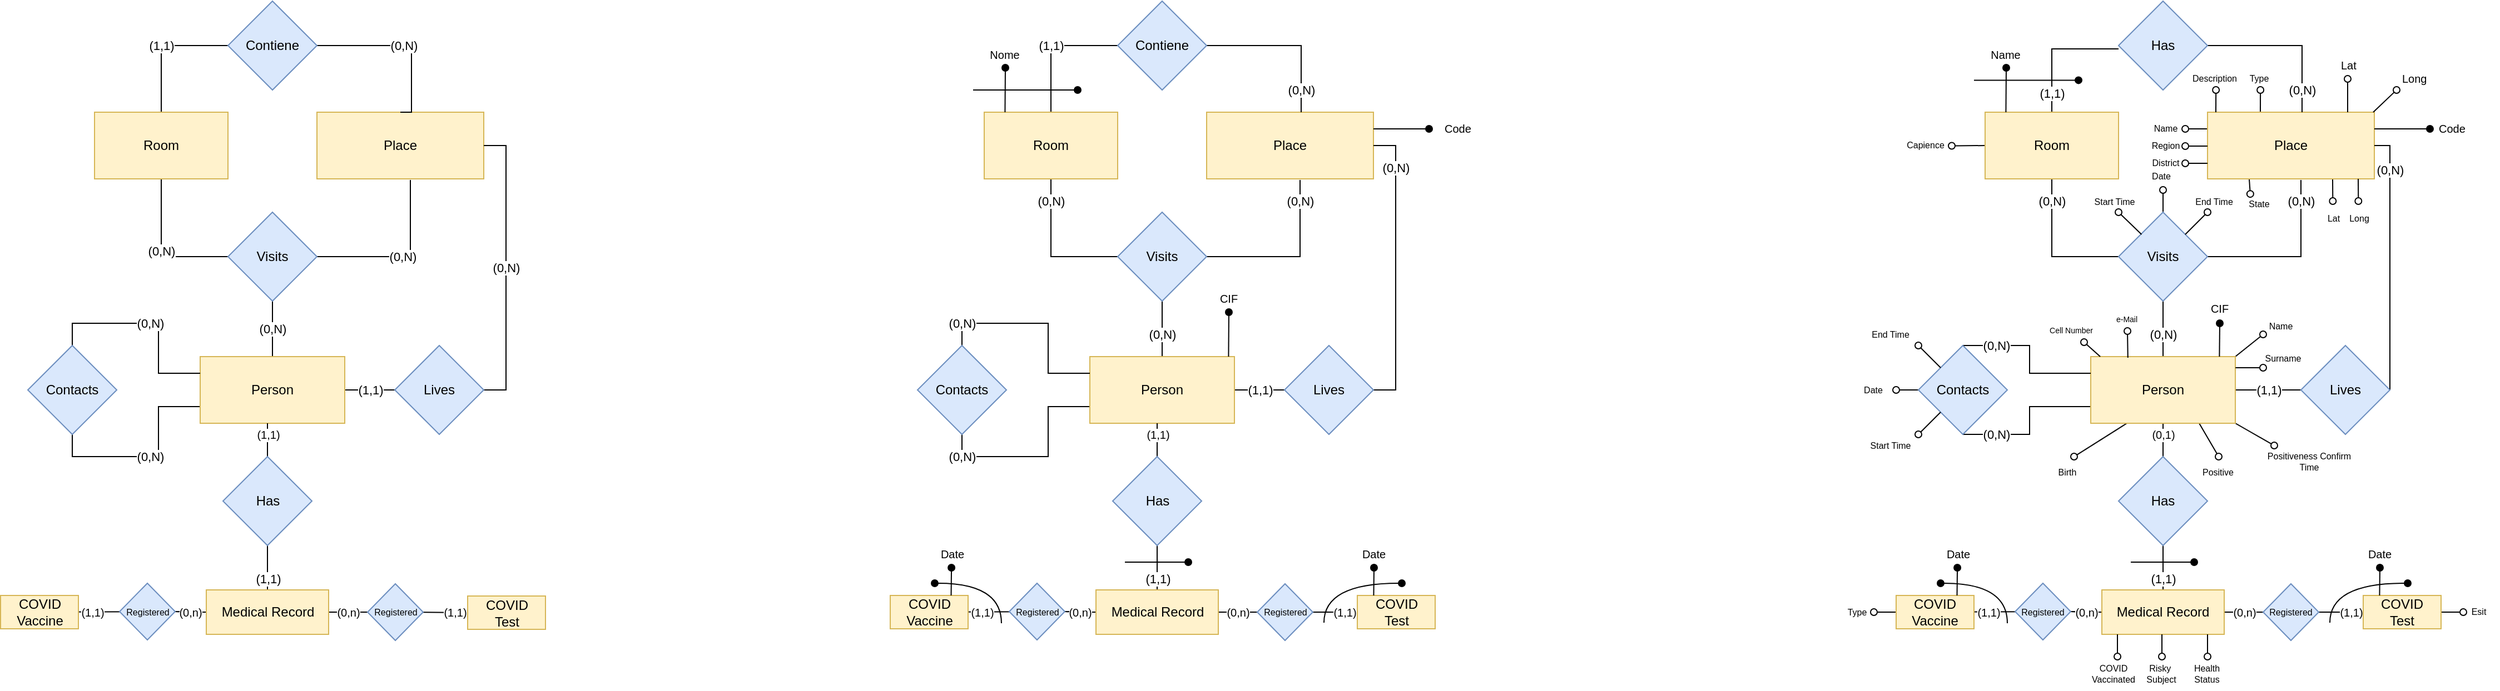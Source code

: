 <mxfile version="15.6.8" type="github">
  <diagram id="uRCAPiKoGMr6rtJBlkDr" name="Page-1">
    <mxGraphModel dx="2469" dy="525" grid="1" gridSize="10" guides="1" tooltips="1" connect="1" arrows="1" fold="1" page="1" pageScale="1" pageWidth="827" pageHeight="1169" math="0" shadow="0">
      <root>
        <mxCell id="0" />
        <mxCell id="1" parent="0" />
        <mxCell id="zwsAEC8m7Rr3Ob0FhIDg-104" value="(0,N)" style="edgeStyle=orthogonalEdgeStyle;rounded=0;orthogonalLoop=1;jettySize=auto;html=1;exitX=0.5;exitY=0;exitDx=0;exitDy=0;entryX=0.5;entryY=1;entryDx=0;entryDy=0;startArrow=none;startFill=0;endArrow=none;endFill=0;" parent="1" source="zwsAEC8m7Rr3Ob0FhIDg-108" target="zwsAEC8m7Rr3Ob0FhIDg-112" edge="1">
          <mxGeometry relative="1" as="geometry" />
        </mxCell>
        <mxCell id="zwsAEC8m7Rr3Ob0FhIDg-105" value="(1,1)" style="edgeStyle=orthogonalEdgeStyle;rounded=0;orthogonalLoop=1;jettySize=auto;html=1;entryX=0;entryY=0.5;entryDx=0;entryDy=0;startArrow=none;startFill=0;endArrow=none;endFill=0;" parent="1" source="zwsAEC8m7Rr3Ob0FhIDg-108" target="zwsAEC8m7Rr3Ob0FhIDg-114" edge="1">
          <mxGeometry relative="1" as="geometry" />
        </mxCell>
        <mxCell id="zwsAEC8m7Rr3Ob0FhIDg-107" value="(0,N)" style="edgeStyle=orthogonalEdgeStyle;rounded=0;orthogonalLoop=1;jettySize=auto;html=1;exitX=0;exitY=0.75;exitDx=0;exitDy=0;entryX=0.5;entryY=1;entryDx=0;entryDy=0;startArrow=none;startFill=0;endArrow=none;endFill=0;" parent="1" source="zwsAEC8m7Rr3Ob0FhIDg-108" target="zwsAEC8m7Rr3Ob0FhIDg-116" edge="1">
          <mxGeometry relative="1" as="geometry" />
        </mxCell>
        <mxCell id="zwsAEC8m7Rr3Ob0FhIDg-108" value="Person" style="rounded=0;whiteSpace=wrap;html=1;fillColor=#fff2cc;strokeColor=#d6b656;" parent="1" vertex="1">
          <mxGeometry x="-1305" y="590" width="130" height="60" as="geometry" />
        </mxCell>
        <mxCell id="zwsAEC8m7Rr3Ob0FhIDg-109" value="Place" style="rounded=0;whiteSpace=wrap;html=1;fillColor=#fff2cc;strokeColor=#d6b656;" parent="1" vertex="1">
          <mxGeometry x="-1200" y="370" width="150" height="60" as="geometry" />
        </mxCell>
        <mxCell id="zwsAEC8m7Rr3Ob0FhIDg-110" value="(0,N)" style="edgeStyle=orthogonalEdgeStyle;rounded=0;orthogonalLoop=1;jettySize=auto;html=1;exitX=1;exitY=0.5;exitDx=0;exitDy=0;entryX=0.56;entryY=1.017;entryDx=0;entryDy=0;entryPerimeter=0;startArrow=none;startFill=0;endArrow=none;endFill=0;" parent="1" source="zwsAEC8m7Rr3Ob0FhIDg-112" target="zwsAEC8m7Rr3Ob0FhIDg-109" edge="1">
          <mxGeometry relative="1" as="geometry" />
        </mxCell>
        <mxCell id="zwsAEC8m7Rr3Ob0FhIDg-111" value="(0,N)" style="edgeStyle=orthogonalEdgeStyle;rounded=0;orthogonalLoop=1;jettySize=auto;html=1;exitX=0;exitY=0.5;exitDx=0;exitDy=0;entryX=0.5;entryY=1;entryDx=0;entryDy=0;startArrow=none;startFill=0;endArrow=none;endFill=0;" parent="1" source="zwsAEC8m7Rr3Ob0FhIDg-112" target="zwsAEC8m7Rr3Ob0FhIDg-118" edge="1">
          <mxGeometry relative="1" as="geometry" />
        </mxCell>
        <mxCell id="zwsAEC8m7Rr3Ob0FhIDg-112" value="Visits" style="rhombus;whiteSpace=wrap;html=1;fillColor=#dae8fc;strokeColor=#6c8ebf;" parent="1" vertex="1">
          <mxGeometry x="-1280" y="460" width="80" height="80" as="geometry" />
        </mxCell>
        <mxCell id="zwsAEC8m7Rr3Ob0FhIDg-113" value="(0,N)" style="edgeStyle=orthogonalEdgeStyle;rounded=0;orthogonalLoop=1;jettySize=auto;html=1;exitX=1;exitY=0.5;exitDx=0;exitDy=0;entryX=1;entryY=0.5;entryDx=0;entryDy=0;startArrow=none;startFill=0;endArrow=none;endFill=0;" parent="1" source="zwsAEC8m7Rr3Ob0FhIDg-114" target="zwsAEC8m7Rr3Ob0FhIDg-109" edge="1">
          <mxGeometry relative="1" as="geometry" />
        </mxCell>
        <mxCell id="zwsAEC8m7Rr3Ob0FhIDg-114" value="Lives" style="rhombus;whiteSpace=wrap;html=1;fillColor=#dae8fc;strokeColor=#6c8ebf;" parent="1" vertex="1">
          <mxGeometry x="-1130" y="580" width="80" height="80" as="geometry" />
        </mxCell>
        <mxCell id="zwsAEC8m7Rr3Ob0FhIDg-115" value="(0,N)" style="edgeStyle=orthogonalEdgeStyle;rounded=0;orthogonalLoop=1;jettySize=auto;html=1;exitX=0.5;exitY=0;exitDx=0;exitDy=0;entryX=0;entryY=0.25;entryDx=0;entryDy=0;startArrow=none;startFill=0;endArrow=none;endFill=0;" parent="1" source="zwsAEC8m7Rr3Ob0FhIDg-116" target="zwsAEC8m7Rr3Ob0FhIDg-108" edge="1">
          <mxGeometry relative="1" as="geometry" />
        </mxCell>
        <mxCell id="zwsAEC8m7Rr3Ob0FhIDg-116" value="Contacts" style="rhombus;whiteSpace=wrap;html=1;align=center;fillColor=#dae8fc;strokeColor=#6c8ebf;" parent="1" vertex="1">
          <mxGeometry x="-1460" y="580" width="80" height="80" as="geometry" />
        </mxCell>
        <mxCell id="zwsAEC8m7Rr3Ob0FhIDg-117" value="(1,1)" style="edgeStyle=orthogonalEdgeStyle;rounded=0;orthogonalLoop=1;jettySize=auto;html=1;exitX=0.5;exitY=0;exitDx=0;exitDy=0;entryX=0;entryY=0.5;entryDx=0;entryDy=0;startArrow=none;startFill=0;endArrow=none;endFill=0;" parent="1" source="zwsAEC8m7Rr3Ob0FhIDg-118" target="zwsAEC8m7Rr3Ob0FhIDg-120" edge="1">
          <mxGeometry relative="1" as="geometry">
            <Array as="points">
              <mxPoint x="-1340" y="310" />
            </Array>
          </mxGeometry>
        </mxCell>
        <mxCell id="zwsAEC8m7Rr3Ob0FhIDg-118" value="Room" style="rounded=0;whiteSpace=wrap;html=1;align=center;fillColor=#fff2cc;strokeColor=#d6b656;" parent="1" vertex="1">
          <mxGeometry x="-1400" y="370" width="120" height="60" as="geometry" />
        </mxCell>
        <mxCell id="zwsAEC8m7Rr3Ob0FhIDg-119" value="(0,N)" style="edgeStyle=orthogonalEdgeStyle;rounded=0;orthogonalLoop=1;jettySize=auto;html=1;exitX=1;exitY=0.5;exitDx=0;exitDy=0;entryX=0.5;entryY=0;entryDx=0;entryDy=0;startArrow=none;startFill=0;endArrow=none;endFill=0;" parent="1" source="zwsAEC8m7Rr3Ob0FhIDg-120" target="zwsAEC8m7Rr3Ob0FhIDg-109" edge="1">
          <mxGeometry relative="1" as="geometry">
            <mxPoint x="-889" y="625" as="targetPoint" />
            <Array as="points">
              <mxPoint x="-1115" y="310" />
            </Array>
          </mxGeometry>
        </mxCell>
        <mxCell id="zwsAEC8m7Rr3Ob0FhIDg-120" value="Contiene" style="rhombus;whiteSpace=wrap;html=1;align=center;fillColor=#dae8fc;strokeColor=#6c8ebf;" parent="1" vertex="1">
          <mxGeometry x="-1280" y="270" width="80" height="80" as="geometry" />
        </mxCell>
        <mxCell id="zwsAEC8m7Rr3Ob0FhIDg-122" value="(0,N)" style="edgeStyle=orthogonalEdgeStyle;rounded=0;orthogonalLoop=1;jettySize=auto;html=1;exitX=0.5;exitY=0;exitDx=0;exitDy=0;entryX=0.5;entryY=1;entryDx=0;entryDy=0;startArrow=none;startFill=0;endArrow=none;endFill=0;" parent="1" source="zwsAEC8m7Rr3Ob0FhIDg-126" target="zwsAEC8m7Rr3Ob0FhIDg-130" edge="1">
          <mxGeometry x="-0.2" relative="1" as="geometry">
            <mxPoint as="offset" />
          </mxGeometry>
        </mxCell>
        <mxCell id="zwsAEC8m7Rr3Ob0FhIDg-123" value="(1,1)" style="edgeStyle=orthogonalEdgeStyle;rounded=0;orthogonalLoop=1;jettySize=auto;html=1;entryX=0;entryY=0.5;entryDx=0;entryDy=0;startArrow=none;startFill=0;endArrow=none;endFill=0;" parent="1" source="zwsAEC8m7Rr3Ob0FhIDg-126" target="zwsAEC8m7Rr3Ob0FhIDg-132" edge="1">
          <mxGeometry relative="1" as="geometry" />
        </mxCell>
        <mxCell id="zwsAEC8m7Rr3Ob0FhIDg-124" value="(0,N)" style="edgeStyle=orthogonalEdgeStyle;rounded=0;orthogonalLoop=1;jettySize=auto;html=1;exitX=0;exitY=0.75;exitDx=0;exitDy=0;entryX=0.5;entryY=1;entryDx=0;entryDy=0;startArrow=none;startFill=0;endArrow=none;endFill=0;" parent="1" source="zwsAEC8m7Rr3Ob0FhIDg-126" target="zwsAEC8m7Rr3Ob0FhIDg-137" edge="1">
          <mxGeometry x="0.778" relative="1" as="geometry">
            <mxPoint as="offset" />
          </mxGeometry>
        </mxCell>
        <mxCell id="zwsAEC8m7Rr3Ob0FhIDg-126" value="Person" style="rounded=0;whiteSpace=wrap;html=1;fillColor=#fff2cc;strokeColor=#d6b656;" parent="1" vertex="1">
          <mxGeometry x="-505" y="590" width="130" height="60" as="geometry" />
        </mxCell>
        <mxCell id="zwsAEC8m7Rr3Ob0FhIDg-127" value="Place" style="rounded=0;whiteSpace=wrap;html=1;fillColor=#fff2cc;strokeColor=#d6b656;" parent="1" vertex="1">
          <mxGeometry x="-400" y="370" width="150" height="60" as="geometry" />
        </mxCell>
        <mxCell id="zwsAEC8m7Rr3Ob0FhIDg-128" value="(0,N)" style="edgeStyle=orthogonalEdgeStyle;rounded=0;orthogonalLoop=1;jettySize=auto;html=1;exitX=1;exitY=0.5;exitDx=0;exitDy=0;entryX=0.56;entryY=1.017;entryDx=0;entryDy=0;entryPerimeter=0;startArrow=none;startFill=0;endArrow=none;endFill=0;" parent="1" source="zwsAEC8m7Rr3Ob0FhIDg-130" target="zwsAEC8m7Rr3Ob0FhIDg-127" edge="1">
          <mxGeometry x="0.752" relative="1" as="geometry">
            <mxPoint as="offset" />
          </mxGeometry>
        </mxCell>
        <mxCell id="zwsAEC8m7Rr3Ob0FhIDg-129" value="(0,N)" style="edgeStyle=orthogonalEdgeStyle;rounded=0;orthogonalLoop=1;jettySize=auto;html=1;exitX=0;exitY=0.5;exitDx=0;exitDy=0;entryX=0.5;entryY=1;entryDx=0;entryDy=0;startArrow=none;startFill=0;endArrow=none;endFill=0;" parent="1" source="zwsAEC8m7Rr3Ob0FhIDg-130" target="zwsAEC8m7Rr3Ob0FhIDg-139" edge="1">
          <mxGeometry x="0.692" relative="1" as="geometry">
            <mxPoint as="offset" />
          </mxGeometry>
        </mxCell>
        <mxCell id="zwsAEC8m7Rr3Ob0FhIDg-130" value="Visits" style="rhombus;whiteSpace=wrap;html=1;fillColor=#dae8fc;strokeColor=#6c8ebf;" parent="1" vertex="1">
          <mxGeometry x="-480" y="460" width="80" height="80" as="geometry" />
        </mxCell>
        <mxCell id="zwsAEC8m7Rr3Ob0FhIDg-131" value="(0,N)" style="edgeStyle=orthogonalEdgeStyle;rounded=0;orthogonalLoop=1;jettySize=auto;html=1;exitX=1;exitY=0.5;exitDx=0;exitDy=0;entryX=1;entryY=0.5;entryDx=0;entryDy=0;startArrow=none;startFill=0;endArrow=none;endFill=0;" parent="1" source="zwsAEC8m7Rr3Ob0FhIDg-132" target="zwsAEC8m7Rr3Ob0FhIDg-127" edge="1">
          <mxGeometry x="0.692" relative="1" as="geometry">
            <mxPoint as="offset" />
          </mxGeometry>
        </mxCell>
        <mxCell id="zwsAEC8m7Rr3Ob0FhIDg-132" value="Lives" style="rhombus;whiteSpace=wrap;html=1;fillColor=#dae8fc;strokeColor=#6c8ebf;" parent="1" vertex="1">
          <mxGeometry x="-330" y="580" width="80" height="80" as="geometry" />
        </mxCell>
        <mxCell id="zwsAEC8m7Rr3Ob0FhIDg-136" value="(0,N)" style="edgeStyle=orthogonalEdgeStyle;rounded=0;orthogonalLoop=1;jettySize=auto;html=1;exitX=0.5;exitY=0;exitDx=0;exitDy=0;entryX=0;entryY=0.25;entryDx=0;entryDy=0;startArrow=none;startFill=0;endArrow=none;endFill=0;" parent="1" source="zwsAEC8m7Rr3Ob0FhIDg-137" target="zwsAEC8m7Rr3Ob0FhIDg-126" edge="1">
          <mxGeometry x="-0.778" relative="1" as="geometry">
            <mxPoint as="offset" />
          </mxGeometry>
        </mxCell>
        <mxCell id="zwsAEC8m7Rr3Ob0FhIDg-137" value="Contacts" style="rhombus;whiteSpace=wrap;html=1;align=center;fillColor=#dae8fc;strokeColor=#6c8ebf;" parent="1" vertex="1">
          <mxGeometry x="-660" y="580" width="80" height="80" as="geometry" />
        </mxCell>
        <mxCell id="zwsAEC8m7Rr3Ob0FhIDg-138" value="(1,1)" style="edgeStyle=orthogonalEdgeStyle;rounded=0;orthogonalLoop=1;jettySize=auto;html=1;exitX=0.5;exitY=0;exitDx=0;exitDy=0;entryX=0;entryY=0.5;entryDx=0;entryDy=0;startArrow=none;startFill=0;endArrow=none;endFill=0;" parent="1" source="zwsAEC8m7Rr3Ob0FhIDg-139" target="zwsAEC8m7Rr3Ob0FhIDg-141" edge="1">
          <mxGeometry relative="1" as="geometry">
            <Array as="points">
              <mxPoint x="-540" y="310" />
            </Array>
          </mxGeometry>
        </mxCell>
        <mxCell id="zwsAEC8m7Rr3Ob0FhIDg-139" value="Room" style="rounded=0;whiteSpace=wrap;html=1;align=center;fillColor=#fff2cc;strokeColor=#d6b656;" parent="1" vertex="1">
          <mxGeometry x="-600" y="370" width="120" height="60" as="geometry" />
        </mxCell>
        <mxCell id="zwsAEC8m7Rr3Ob0FhIDg-140" value="(0,N)" style="edgeStyle=orthogonalEdgeStyle;rounded=0;orthogonalLoop=1;jettySize=auto;html=1;exitX=1;exitY=0.5;exitDx=0;exitDy=0;startArrow=none;startFill=0;endArrow=none;endFill=0;" parent="1" source="zwsAEC8m7Rr3Ob0FhIDg-141" edge="1">
          <mxGeometry x="0.724" relative="1" as="geometry">
            <mxPoint x="-315" y="370" as="targetPoint" />
            <Array as="points">
              <mxPoint x="-315" y="310" />
            </Array>
            <mxPoint as="offset" />
          </mxGeometry>
        </mxCell>
        <mxCell id="zwsAEC8m7Rr3Ob0FhIDg-141" value="Contiene" style="rhombus;whiteSpace=wrap;html=1;align=center;fillColor=#dae8fc;strokeColor=#6c8ebf;" parent="1" vertex="1">
          <mxGeometry x="-480" y="270" width="80" height="80" as="geometry" />
        </mxCell>
        <mxCell id="zwsAEC8m7Rr3Ob0FhIDg-142" value="" style="endArrow=oval;html=1;rounded=0;endFill=1;" parent="1" edge="1">
          <mxGeometry width="50" height="50" relative="1" as="geometry">
            <mxPoint x="-610" y="350" as="sourcePoint" />
            <mxPoint x="-516" y="350" as="targetPoint" />
            <Array as="points" />
          </mxGeometry>
        </mxCell>
        <mxCell id="zwsAEC8m7Rr3Ob0FhIDg-143" value="" style="endArrow=oval;html=1;rounded=0;endFill=1;exitX=0.156;exitY=0;exitDx=0;exitDy=0;exitPerimeter=0;" parent="1" source="zwsAEC8m7Rr3Ob0FhIDg-139" edge="1">
          <mxGeometry width="50" height="50" relative="1" as="geometry">
            <mxPoint x="-590" y="360" as="sourcePoint" />
            <mxPoint x="-581" y="330" as="targetPoint" />
            <Array as="points" />
          </mxGeometry>
        </mxCell>
        <mxCell id="zwsAEC8m7Rr3Ob0FhIDg-144" value="Nome" style="text;html=1;strokeColor=none;fillColor=none;align=center;verticalAlign=middle;whiteSpace=wrap;rounded=0;fontSize=10;" parent="1" vertex="1">
          <mxGeometry x="-599" y="310" width="35" height="15" as="geometry" />
        </mxCell>
        <mxCell id="zwsAEC8m7Rr3Ob0FhIDg-146" value="" style="endArrow=oval;html=1;rounded=0;endFill=1;exitX=1;exitY=0.25;exitDx=0;exitDy=0;" parent="1" source="zwsAEC8m7Rr3Ob0FhIDg-127" edge="1">
          <mxGeometry width="50" height="50" relative="1" as="geometry">
            <mxPoint x="-190" y="380" as="sourcePoint" />
            <mxPoint x="-200" y="385" as="targetPoint" />
            <Array as="points" />
          </mxGeometry>
        </mxCell>
        <mxCell id="zwsAEC8m7Rr3Ob0FhIDg-150" value="Code" style="text;strokeColor=none;fillColor=none;align=left;verticalAlign=middle;spacingLeft=4;spacingRight=4;overflow=hidden;points=[[0,0.5],[1,0.5]];portConstraint=eastwest;rotatable=0;fontSize=10;" parent="1" vertex="1">
          <mxGeometry x="-192" y="377" width="50" height="15" as="geometry" />
        </mxCell>
        <mxCell id="zwsAEC8m7Rr3Ob0FhIDg-152" value="" style="endArrow=oval;html=1;rounded=0;endFill=1;exitX=0.156;exitY=0;exitDx=0;exitDy=0;exitPerimeter=0;" parent="1" edge="1">
          <mxGeometry width="50" height="50" relative="1" as="geometry">
            <mxPoint x="-380.29" y="590" as="sourcePoint" />
            <mxPoint x="-380.01" y="550" as="targetPoint" />
            <Array as="points" />
          </mxGeometry>
        </mxCell>
        <mxCell id="zwsAEC8m7Rr3Ob0FhIDg-153" value="CIF" style="text;strokeColor=none;fillColor=none;align=center;verticalAlign=middle;spacingLeft=4;spacingRight=4;overflow=hidden;points=[[0,0.5],[1,0.5]];portConstraint=eastwest;rotatable=0;fontSize=10;" parent="1" vertex="1">
          <mxGeometry x="-405" y="530" width="50" height="15" as="geometry" />
        </mxCell>
        <mxCell id="zwsAEC8m7Rr3Ob0FhIDg-180" value="(0,N)" style="edgeStyle=orthogonalEdgeStyle;rounded=0;orthogonalLoop=1;jettySize=auto;html=1;exitX=0.5;exitY=0;exitDx=0;exitDy=0;entryX=0.5;entryY=1;entryDx=0;entryDy=0;startArrow=none;startFill=0;endArrow=none;endFill=0;" parent="1" source="zwsAEC8m7Rr3Ob0FhIDg-184" target="zwsAEC8m7Rr3Ob0FhIDg-188" edge="1">
          <mxGeometry x="-0.2" relative="1" as="geometry">
            <mxPoint as="offset" />
          </mxGeometry>
        </mxCell>
        <mxCell id="zwsAEC8m7Rr3Ob0FhIDg-181" value="(1,1)" style="edgeStyle=orthogonalEdgeStyle;rounded=0;orthogonalLoop=1;jettySize=auto;html=1;entryX=0;entryY=0.5;entryDx=0;entryDy=0;startArrow=none;startFill=0;endArrow=none;endFill=0;" parent="1" source="zwsAEC8m7Rr3Ob0FhIDg-184" target="zwsAEC8m7Rr3Ob0FhIDg-190" edge="1">
          <mxGeometry relative="1" as="geometry" />
        </mxCell>
        <mxCell id="zwsAEC8m7Rr3Ob0FhIDg-182" value="(0,N)" style="edgeStyle=orthogonalEdgeStyle;rounded=0;orthogonalLoop=1;jettySize=auto;html=1;exitX=0;exitY=0.75;exitDx=0;exitDy=0;entryX=0.5;entryY=1;entryDx=0;entryDy=0;startArrow=none;startFill=0;endArrow=none;endFill=0;" parent="1" source="zwsAEC8m7Rr3Ob0FhIDg-184" target="zwsAEC8m7Rr3Ob0FhIDg-195" edge="1">
          <mxGeometry x="0.571" relative="1" as="geometry">
            <mxPoint as="offset" />
            <Array as="points">
              <mxPoint x="340" y="635" />
              <mxPoint x="340" y="660" />
            </Array>
          </mxGeometry>
        </mxCell>
        <mxCell id="zwsAEC8m7Rr3Ob0FhIDg-183" value="(0,1)" style="rounded=0;orthogonalLoop=1;jettySize=auto;html=1;exitX=0.5;exitY=1;exitDx=0;exitDy=0;entryX=0.5;entryY=0;entryDx=0;entryDy=0;fontSize=10;startArrow=none;startFill=0;endArrow=none;endFill=0;" parent="1" source="zwsAEC8m7Rr3Ob0FhIDg-184" target="zwsAEC8m7Rr3Ob0FhIDg-192" edge="1">
          <mxGeometry x="-0.333" relative="1" as="geometry">
            <mxPoint as="offset" />
          </mxGeometry>
        </mxCell>
        <mxCell id="zwsAEC8m7Rr3Ob0FhIDg-246" style="edgeStyle=none;rounded=0;orthogonalLoop=1;jettySize=auto;html=1;exitX=0.75;exitY=1;exitDx=0;exitDy=0;fontSize=10;startArrow=none;startFill=0;endArrow=oval;endFill=0;" parent="1" source="zwsAEC8m7Rr3Ob0FhIDg-184" edge="1">
          <mxGeometry relative="1" as="geometry">
            <mxPoint x="510" y="680" as="targetPoint" />
          </mxGeometry>
        </mxCell>
        <mxCell id="zwsAEC8m7Rr3Ob0FhIDg-247" style="edgeStyle=none;rounded=0;orthogonalLoop=1;jettySize=auto;html=1;exitX=1;exitY=1;exitDx=0;exitDy=0;fontSize=10;startArrow=none;startFill=0;endArrow=oval;endFill=0;" parent="1" source="zwsAEC8m7Rr3Ob0FhIDg-184" edge="1">
          <mxGeometry relative="1" as="geometry">
            <mxPoint x="560" y="670" as="targetPoint" />
          </mxGeometry>
        </mxCell>
        <mxCell id="zwsAEC8m7Rr3Ob0FhIDg-248" style="edgeStyle=none;rounded=0;orthogonalLoop=1;jettySize=auto;html=1;exitX=0.25;exitY=1;exitDx=0;exitDy=0;fontSize=10;startArrow=none;startFill=0;endArrow=oval;endFill=0;" parent="1" source="zwsAEC8m7Rr3Ob0FhIDg-184" edge="1">
          <mxGeometry relative="1" as="geometry">
            <mxPoint x="380" y="680" as="targetPoint" />
          </mxGeometry>
        </mxCell>
        <mxCell id="M_k68yWvBTP1IbMsZ6EN-1" style="rounded=0;orthogonalLoop=1;jettySize=auto;html=1;exitX=1;exitY=0;exitDx=0;exitDy=0;endArrow=oval;endFill=0;" parent="1" source="zwsAEC8m7Rr3Ob0FhIDg-184" edge="1">
          <mxGeometry relative="1" as="geometry">
            <mxPoint x="550" y="570" as="targetPoint" />
          </mxGeometry>
        </mxCell>
        <mxCell id="zwsAEC8m7Rr3Ob0FhIDg-184" value="Person" style="rounded=0;whiteSpace=wrap;html=1;fillColor=#fff2cc;strokeColor=#d6b656;" parent="1" vertex="1">
          <mxGeometry x="395" y="590" width="130" height="60" as="geometry" />
        </mxCell>
        <mxCell id="zwsAEC8m7Rr3Ob0FhIDg-268" style="edgeStyle=none;rounded=0;orthogonalLoop=1;jettySize=auto;html=1;exitX=0;exitY=0.5;exitDx=0;exitDy=0;fontSize=8;startArrow=none;startFill=0;endArrow=oval;endFill=0;" parent="1" edge="1">
          <mxGeometry relative="1" as="geometry">
            <mxPoint x="480" y="385" as="targetPoint" />
            <mxPoint x="500" y="385" as="sourcePoint" />
          </mxGeometry>
        </mxCell>
        <mxCell id="zwsAEC8m7Rr3Ob0FhIDg-269" style="edgeStyle=none;rounded=0;orthogonalLoop=1;jettySize=auto;html=1;exitX=0.25;exitY=0;exitDx=0;exitDy=0;fontSize=8;startArrow=none;startFill=0;endArrow=oval;endFill=0;" parent="1" edge="1">
          <mxGeometry relative="1" as="geometry">
            <mxPoint x="547.571" y="350" as="targetPoint" />
            <mxPoint x="547.5" y="370" as="sourcePoint" />
          </mxGeometry>
        </mxCell>
        <mxCell id="nWveInC21C_6xsooQp3n-5" style="edgeStyle=orthogonalEdgeStyle;rounded=0;orthogonalLoop=1;jettySize=auto;html=1;exitX=0.75;exitY=1;exitDx=0;exitDy=0;endArrow=oval;endFill=0;" edge="1" parent="1" source="zwsAEC8m7Rr3Ob0FhIDg-185">
          <mxGeometry relative="1" as="geometry">
            <mxPoint x="612.655" y="450" as="targetPoint" />
          </mxGeometry>
        </mxCell>
        <mxCell id="nWveInC21C_6xsooQp3n-16" style="edgeStyle=orthogonalEdgeStyle;rounded=0;orthogonalLoop=1;jettySize=auto;html=1;exitX=0.25;exitY=1;exitDx=0;exitDy=0;entryX=0.282;entryY=-0.095;entryDx=0;entryDy=0;entryPerimeter=0;endArrow=oval;endFill=0;" edge="1" parent="1" source="zwsAEC8m7Rr3Ob0FhIDg-185" target="nWveInC21C_6xsooQp3n-15">
          <mxGeometry relative="1" as="geometry" />
        </mxCell>
        <mxCell id="zwsAEC8m7Rr3Ob0FhIDg-185" value="Place" style="rounded=0;whiteSpace=wrap;html=1;fillColor=#fff2cc;strokeColor=#d6b656;" parent="1" vertex="1">
          <mxGeometry x="500" y="370" width="150" height="60" as="geometry" />
        </mxCell>
        <mxCell id="zwsAEC8m7Rr3Ob0FhIDg-186" value="(0,N)" style="edgeStyle=orthogonalEdgeStyle;rounded=0;orthogonalLoop=1;jettySize=auto;html=1;exitX=1;exitY=0.5;exitDx=0;exitDy=0;entryX=0.56;entryY=1.017;entryDx=0;entryDy=0;entryPerimeter=0;startArrow=none;startFill=0;endArrow=none;endFill=0;" parent="1" source="zwsAEC8m7Rr3Ob0FhIDg-188" target="zwsAEC8m7Rr3Ob0FhIDg-185" edge="1">
          <mxGeometry x="0.752" relative="1" as="geometry">
            <mxPoint as="offset" />
          </mxGeometry>
        </mxCell>
        <mxCell id="zwsAEC8m7Rr3Ob0FhIDg-187" value="(0,N)" style="edgeStyle=orthogonalEdgeStyle;rounded=0;orthogonalLoop=1;jettySize=auto;html=1;exitX=0;exitY=0.5;exitDx=0;exitDy=0;entryX=0.5;entryY=1;entryDx=0;entryDy=0;startArrow=none;startFill=0;endArrow=none;endFill=0;" parent="1" source="zwsAEC8m7Rr3Ob0FhIDg-188" target="zwsAEC8m7Rr3Ob0FhIDg-197" edge="1">
          <mxGeometry x="0.692" relative="1" as="geometry">
            <mxPoint as="offset" />
          </mxGeometry>
        </mxCell>
        <mxCell id="zwsAEC8m7Rr3Ob0FhIDg-274" style="edgeStyle=none;rounded=0;orthogonalLoop=1;jettySize=auto;html=1;fontSize=8;startArrow=none;startFill=0;endArrow=oval;endFill=0;" parent="1" source="zwsAEC8m7Rr3Ob0FhIDg-188" edge="1">
          <mxGeometry relative="1" as="geometry">
            <mxPoint x="460" y="440" as="targetPoint" />
          </mxGeometry>
        </mxCell>
        <mxCell id="zwsAEC8m7Rr3Ob0FhIDg-188" value="Visits" style="rhombus;whiteSpace=wrap;html=1;fillColor=#dae8fc;strokeColor=#6c8ebf;" parent="1" vertex="1">
          <mxGeometry x="420" y="460" width="80" height="80" as="geometry" />
        </mxCell>
        <mxCell id="zwsAEC8m7Rr3Ob0FhIDg-189" value="(0,N)" style="edgeStyle=orthogonalEdgeStyle;rounded=0;orthogonalLoop=1;jettySize=auto;html=1;exitX=1;exitY=0.5;exitDx=0;exitDy=0;entryX=1;entryY=0.5;entryDx=0;entryDy=0;startArrow=none;startFill=0;endArrow=none;endFill=0;" parent="1" source="zwsAEC8m7Rr3Ob0FhIDg-190" target="zwsAEC8m7Rr3Ob0FhIDg-185" edge="1">
          <mxGeometry x="0.692" relative="1" as="geometry">
            <mxPoint as="offset" />
            <Array as="points">
              <mxPoint x="664" y="400" />
            </Array>
          </mxGeometry>
        </mxCell>
        <mxCell id="zwsAEC8m7Rr3Ob0FhIDg-190" value="Lives" style="rhombus;whiteSpace=wrap;html=1;fillColor=#dae8fc;strokeColor=#6c8ebf;" parent="1" vertex="1">
          <mxGeometry x="584" y="580" width="80" height="80" as="geometry" />
        </mxCell>
        <mxCell id="zwsAEC8m7Rr3Ob0FhIDg-191" value="(1,1)" style="edgeStyle=orthogonalEdgeStyle;rounded=0;orthogonalLoop=1;jettySize=auto;html=1;exitX=0.5;exitY=1;exitDx=0;exitDy=0;entryX=0.5;entryY=0;entryDx=0;entryDy=0;startArrow=none;startFill=0;endArrow=none;endFill=0;" parent="1" source="zwsAEC8m7Rr3Ob0FhIDg-192" target="zwsAEC8m7Rr3Ob0FhIDg-193" edge="1">
          <mxGeometry x="0.5" relative="1" as="geometry">
            <Array as="points">
              <mxPoint x="460" y="770" />
              <mxPoint x="460" y="770" />
            </Array>
            <mxPoint as="offset" />
          </mxGeometry>
        </mxCell>
        <mxCell id="zwsAEC8m7Rr3Ob0FhIDg-192" value="Has" style="rhombus;whiteSpace=wrap;html=1;fillColor=#dae8fc;strokeColor=#6c8ebf;" parent="1" vertex="1">
          <mxGeometry x="420" y="680" width="80" height="80" as="geometry" />
        </mxCell>
        <mxCell id="zwsAEC8m7Rr3Ob0FhIDg-222" value="(0,n)" style="edgeStyle=none;rounded=0;orthogonalLoop=1;jettySize=auto;html=1;exitX=1;exitY=0.5;exitDx=0;exitDy=0;entryX=0;entryY=0.5;entryDx=0;entryDy=0;fontSize=10;startArrow=none;startFill=0;endArrow=none;endFill=0;" parent="1" source="zwsAEC8m7Rr3Ob0FhIDg-193" target="zwsAEC8m7Rr3Ob0FhIDg-220" edge="1">
          <mxGeometry relative="1" as="geometry" />
        </mxCell>
        <mxCell id="zwsAEC8m7Rr3Ob0FhIDg-238" value="(0,n)" style="edgeStyle=orthogonalEdgeStyle;curved=1;rounded=0;orthogonalLoop=1;jettySize=auto;html=1;entryX=1;entryY=0.5;entryDx=0;entryDy=0;fontSize=10;startArrow=none;startFill=0;endArrow=none;endFill=0;" parent="1" source="zwsAEC8m7Rr3Ob0FhIDg-193" target="zwsAEC8m7Rr3Ob0FhIDg-231" edge="1">
          <mxGeometry relative="1" as="geometry" />
        </mxCell>
        <mxCell id="zwsAEC8m7Rr3Ob0FhIDg-193" value="Medical Record" style="rounded=0;whiteSpace=wrap;html=1;fillColor=#fff2cc;strokeColor=#d6b656;" parent="1" vertex="1">
          <mxGeometry x="405" y="800" width="110" height="40" as="geometry" />
        </mxCell>
        <mxCell id="zwsAEC8m7Rr3Ob0FhIDg-194" value="(0,N)" style="edgeStyle=orthogonalEdgeStyle;rounded=0;orthogonalLoop=1;jettySize=auto;html=1;exitX=0.5;exitY=0;exitDx=0;exitDy=0;entryX=0;entryY=0.25;entryDx=0;entryDy=0;startArrow=none;startFill=0;endArrow=none;endFill=0;" parent="1" source="zwsAEC8m7Rr3Ob0FhIDg-195" target="zwsAEC8m7Rr3Ob0FhIDg-184" edge="1">
          <mxGeometry x="-0.572" relative="1" as="geometry">
            <mxPoint as="offset" />
            <Array as="points">
              <mxPoint x="340" y="580" />
              <mxPoint x="340" y="605" />
            </Array>
          </mxGeometry>
        </mxCell>
        <mxCell id="zwsAEC8m7Rr3Ob0FhIDg-281" style="edgeStyle=none;rounded=0;orthogonalLoop=1;jettySize=auto;html=1;exitX=0;exitY=0.5;exitDx=0;exitDy=0;fontSize=8;startArrow=none;startFill=0;endArrow=oval;endFill=0;" parent="1" source="zwsAEC8m7Rr3Ob0FhIDg-195" edge="1">
          <mxGeometry relative="1" as="geometry">
            <mxPoint x="220" y="620" as="targetPoint" />
          </mxGeometry>
        </mxCell>
        <mxCell id="zwsAEC8m7Rr3Ob0FhIDg-195" value="Contacts" style="rhombus;whiteSpace=wrap;html=1;align=center;fillColor=#dae8fc;strokeColor=#6c8ebf;" parent="1" vertex="1">
          <mxGeometry x="240" y="580" width="80" height="80" as="geometry" />
        </mxCell>
        <mxCell id="zwsAEC8m7Rr3Ob0FhIDg-196" value="(1,1)" style="edgeStyle=orthogonalEdgeStyle;rounded=0;orthogonalLoop=1;jettySize=auto;html=1;exitX=0.5;exitY=0;exitDx=0;exitDy=0;entryX=0;entryY=0.5;entryDx=0;entryDy=0;startArrow=none;startFill=0;endArrow=none;endFill=0;" parent="1" edge="1">
          <mxGeometry x="-0.667" relative="1" as="geometry">
            <Array as="points">
              <mxPoint x="360" y="313" />
            </Array>
            <mxPoint x="360" y="373" as="sourcePoint" />
            <mxPoint x="420" y="313" as="targetPoint" />
            <mxPoint as="offset" />
          </mxGeometry>
        </mxCell>
        <mxCell id="zwsAEC8m7Rr3Ob0FhIDg-266" style="edgeStyle=none;rounded=0;orthogonalLoop=1;jettySize=auto;html=1;exitX=0;exitY=0.5;exitDx=0;exitDy=0;fontSize=7;startArrow=none;startFill=0;endArrow=oval;endFill=0;" parent="1" source="zwsAEC8m7Rr3Ob0FhIDg-197" edge="1">
          <mxGeometry relative="1" as="geometry">
            <mxPoint x="270" y="400.286" as="targetPoint" />
          </mxGeometry>
        </mxCell>
        <mxCell id="zwsAEC8m7Rr3Ob0FhIDg-197" value="Room" style="rounded=0;whiteSpace=wrap;html=1;align=center;fillColor=#fff2cc;strokeColor=#d6b656;" parent="1" vertex="1">
          <mxGeometry x="300" y="370" width="120" height="60" as="geometry" />
        </mxCell>
        <mxCell id="zwsAEC8m7Rr3Ob0FhIDg-198" value="(0,N)" style="edgeStyle=orthogonalEdgeStyle;rounded=0;orthogonalLoop=1;jettySize=auto;html=1;exitX=1;exitY=0.5;exitDx=0;exitDy=0;startArrow=none;startFill=0;endArrow=none;endFill=0;" parent="1" source="zwsAEC8m7Rr3Ob0FhIDg-199" edge="1">
          <mxGeometry x="0.724" relative="1" as="geometry">
            <mxPoint x="585" y="370" as="targetPoint" />
            <Array as="points">
              <mxPoint x="585" y="310" />
            </Array>
            <mxPoint as="offset" />
          </mxGeometry>
        </mxCell>
        <mxCell id="zwsAEC8m7Rr3Ob0FhIDg-199" value="Has" style="rhombus;whiteSpace=wrap;html=1;align=center;fillColor=#dae8fc;strokeColor=#6c8ebf;" parent="1" vertex="1">
          <mxGeometry x="420" y="270" width="80" height="80" as="geometry" />
        </mxCell>
        <mxCell id="zwsAEC8m7Rr3Ob0FhIDg-200" value="" style="endArrow=oval;html=1;rounded=0;endFill=1;" parent="1" edge="1">
          <mxGeometry width="50" height="50" relative="1" as="geometry">
            <mxPoint x="290" y="341.21" as="sourcePoint" />
            <mxPoint x="384" y="341.21" as="targetPoint" />
            <Array as="points" />
          </mxGeometry>
        </mxCell>
        <mxCell id="zwsAEC8m7Rr3Ob0FhIDg-201" value="" style="endArrow=oval;html=1;rounded=0;endFill=1;exitX=0.156;exitY=0;exitDx=0;exitDy=0;exitPerimeter=0;" parent="1" source="zwsAEC8m7Rr3Ob0FhIDg-197" edge="1">
          <mxGeometry width="50" height="50" relative="1" as="geometry">
            <mxPoint x="310" y="360" as="sourcePoint" />
            <mxPoint x="319" y="330" as="targetPoint" />
            <Array as="points" />
          </mxGeometry>
        </mxCell>
        <mxCell id="zwsAEC8m7Rr3Ob0FhIDg-202" value="Name" style="text;html=1;strokeColor=none;fillColor=none;align=center;verticalAlign=middle;whiteSpace=wrap;rounded=0;fontSize=10;" parent="1" vertex="1">
          <mxGeometry x="301" y="310" width="35" height="15" as="geometry" />
        </mxCell>
        <mxCell id="zwsAEC8m7Rr3Ob0FhIDg-203" value="" style="endArrow=oval;html=1;rounded=0;endFill=0;exitX=0.156;exitY=0;exitDx=0;exitDy=0;exitPerimeter=0;" parent="1" edge="1">
          <mxGeometry width="50" height="50" relative="1" as="geometry">
            <mxPoint x="626" y="370" as="sourcePoint" />
            <mxPoint x="626" y="340" as="targetPoint" />
            <Array as="points" />
          </mxGeometry>
        </mxCell>
        <mxCell id="zwsAEC8m7Rr3Ob0FhIDg-204" value="" style="endArrow=oval;html=1;rounded=0;endFill=1;exitX=1;exitY=0.25;exitDx=0;exitDy=0;" parent="1" source="zwsAEC8m7Rr3Ob0FhIDg-185" edge="1">
          <mxGeometry width="50" height="50" relative="1" as="geometry">
            <mxPoint x="710" y="380" as="sourcePoint" />
            <mxPoint x="700" y="385" as="targetPoint" />
            <Array as="points" />
          </mxGeometry>
        </mxCell>
        <mxCell id="zwsAEC8m7Rr3Ob0FhIDg-205" value="" style="endArrow=oval;html=1;rounded=0;endFill=0;exitX=0.156;exitY=0;exitDx=0;exitDy=0;exitPerimeter=0;" parent="1" edge="1">
          <mxGeometry width="50" height="50" relative="1" as="geometry">
            <mxPoint x="649" y="370" as="sourcePoint" />
            <mxPoint x="670" y="350" as="targetPoint" />
            <Array as="points" />
          </mxGeometry>
        </mxCell>
        <mxCell id="zwsAEC8m7Rr3Ob0FhIDg-206" value="Lat" style="text;strokeColor=none;fillColor=none;align=left;verticalAlign=middle;spacingLeft=4;spacingRight=4;overflow=hidden;points=[[0,0.5],[1,0.5]];portConstraint=eastwest;rotatable=0;fontSize=10;" parent="1" vertex="1">
          <mxGeometry x="614" y="320" width="50" height="15" as="geometry" />
        </mxCell>
        <mxCell id="zwsAEC8m7Rr3Ob0FhIDg-207" value="Long" style="text;strokeColor=none;fillColor=none;align=left;verticalAlign=middle;spacingLeft=4;spacingRight=4;overflow=hidden;points=[[0,0.5],[1,0.5]];portConstraint=eastwest;rotatable=0;fontSize=10;" parent="1" vertex="1">
          <mxGeometry x="669" y="332" width="60" height="15" as="geometry" />
        </mxCell>
        <mxCell id="zwsAEC8m7Rr3Ob0FhIDg-209" value="" style="endArrow=oval;html=1;rounded=0;endFill=1;exitX=0.156;exitY=0;exitDx=0;exitDy=0;exitPerimeter=0;" parent="1" edge="1">
          <mxGeometry width="50" height="50" relative="1" as="geometry">
            <mxPoint x="510.71" y="590" as="sourcePoint" />
            <mxPoint x="511" y="560" as="targetPoint" />
            <Array as="points" />
          </mxGeometry>
        </mxCell>
        <mxCell id="zwsAEC8m7Rr3Ob0FhIDg-210" value="CIF" style="text;strokeColor=none;fillColor=none;align=center;verticalAlign=middle;spacingLeft=4;spacingRight=4;overflow=hidden;points=[[0,0.5],[1,0.5]];portConstraint=eastwest;rotatable=0;fontSize=10;" parent="1" vertex="1">
          <mxGeometry x="486" y="539" width="50" height="15" as="geometry" />
        </mxCell>
        <mxCell id="zwsAEC8m7Rr3Ob0FhIDg-211" value="" style="endArrow=oval;html=1;rounded=0;endFill=1;" parent="1" edge="1">
          <mxGeometry width="50" height="50" relative="1" as="geometry">
            <mxPoint x="431" y="775" as="sourcePoint" />
            <mxPoint x="488" y="775" as="targetPoint" />
            <Array as="points" />
          </mxGeometry>
        </mxCell>
        <mxCell id="zwsAEC8m7Rr3Ob0FhIDg-212" value="" style="endArrow=oval;html=1;rounded=0;endFill=0;exitX=0.5;exitY=1;exitDx=0;exitDy=0;" parent="1" edge="1">
          <mxGeometry width="50" height="50" relative="1" as="geometry">
            <mxPoint x="419" y="840" as="sourcePoint" />
            <mxPoint x="419" y="860" as="targetPoint" />
            <Array as="points" />
          </mxGeometry>
        </mxCell>
        <mxCell id="zwsAEC8m7Rr3Ob0FhIDg-213" value="COVID&#xa;Vaccinated" style="text;strokeColor=none;fillColor=none;align=center;verticalAlign=middle;spacingLeft=4;spacingRight=4;overflow=hidden;points=[[0,0.5],[1,0.5]];portConstraint=eastwest;rotatable=0;fontSize=8;" parent="1" vertex="1">
          <mxGeometry x="390" y="861" width="51" height="29" as="geometry" />
        </mxCell>
        <mxCell id="zwsAEC8m7Rr3Ob0FhIDg-216" value="" style="endArrow=oval;html=1;rounded=0;endFill=0;exitX=0.5;exitY=1;exitDx=0;exitDy=0;" parent="1" edge="1">
          <mxGeometry width="50" height="50" relative="1" as="geometry">
            <mxPoint x="459" y="840" as="sourcePoint" />
            <mxPoint x="459" y="860" as="targetPoint" />
            <Array as="points" />
          </mxGeometry>
        </mxCell>
        <mxCell id="zwsAEC8m7Rr3Ob0FhIDg-217" value="Risky &#xa;Subject" style="text;strokeColor=none;fillColor=none;align=center;verticalAlign=middle;spacingLeft=4;spacingRight=4;overflow=hidden;points=[[0,0.5],[1,0.5]];portConstraint=eastwest;rotatable=0;fontSize=8;" parent="1" vertex="1">
          <mxGeometry x="433" y="861" width="51" height="29" as="geometry" />
        </mxCell>
        <mxCell id="zwsAEC8m7Rr3Ob0FhIDg-218" value="" style="endArrow=oval;html=1;rounded=0;endFill=0;exitX=0.5;exitY=1;exitDx=0;exitDy=0;" parent="1" edge="1">
          <mxGeometry width="50" height="50" relative="1" as="geometry">
            <mxPoint x="500" y="840" as="sourcePoint" />
            <mxPoint x="500" y="860" as="targetPoint" />
            <Array as="points" />
          </mxGeometry>
        </mxCell>
        <mxCell id="zwsAEC8m7Rr3Ob0FhIDg-219" value="Health&#xa;Status" style="text;strokeColor=none;fillColor=none;align=center;verticalAlign=middle;spacingLeft=4;spacingRight=4;overflow=hidden;points=[[0,0.5],[1,0.5]];portConstraint=eastwest;rotatable=0;fontSize=8;" parent="1" vertex="1">
          <mxGeometry x="474" y="861" width="51" height="29" as="geometry" />
        </mxCell>
        <mxCell id="zwsAEC8m7Rr3Ob0FhIDg-223" value="(1,1)" style="edgeStyle=none;rounded=0;orthogonalLoop=1;jettySize=auto;html=1;exitX=1;exitY=0.5;exitDx=0;exitDy=0;entryX=0;entryY=0.5;entryDx=0;entryDy=0;fontSize=10;startArrow=none;startFill=0;endArrow=none;endFill=0;" parent="1" target="zwsAEC8m7Rr3Ob0FhIDg-221" edge="1">
          <mxGeometry x="0.5" relative="1" as="geometry">
            <mxPoint x="594" y="820.0" as="sourcePoint" />
            <mxPoint x="634" y="820" as="targetPoint" />
            <mxPoint as="offset" />
          </mxGeometry>
        </mxCell>
        <mxCell id="zwsAEC8m7Rr3Ob0FhIDg-220" value="&lt;font style=&quot;font-size: 8px;&quot;&gt;Registered&lt;/font&gt;" style="rhombus;whiteSpace=wrap;html=1;fillColor=#dae8fc;strokeColor=#6c8ebf;fontSize=8;" parent="1" vertex="1">
          <mxGeometry x="550" y="794.5" width="50" height="51" as="geometry" />
        </mxCell>
        <mxCell id="zwsAEC8m7Rr3Ob0FhIDg-227" style="edgeStyle=orthogonalEdgeStyle;curved=1;rounded=0;orthogonalLoop=1;jettySize=auto;html=1;exitX=1;exitY=0.5;exitDx=0;exitDy=0;fontSize=8;startArrow=none;startFill=0;endArrow=oval;endFill=0;" parent="1" source="zwsAEC8m7Rr3Ob0FhIDg-221" edge="1">
          <mxGeometry relative="1" as="geometry">
            <mxPoint x="730" y="820" as="targetPoint" />
          </mxGeometry>
        </mxCell>
        <mxCell id="zwsAEC8m7Rr3Ob0FhIDg-221" value="COVID&lt;br&gt;Test" style="rounded=0;whiteSpace=wrap;html=1;fillColor=#fff2cc;strokeColor=#d6b656;" parent="1" vertex="1">
          <mxGeometry x="640" y="805" width="70" height="30" as="geometry" />
        </mxCell>
        <mxCell id="zwsAEC8m7Rr3Ob0FhIDg-224" value="" style="endArrow=oval;html=1;rounded=0;endFill=1;exitX=0.156;exitY=0;exitDx=0;exitDy=0;exitPerimeter=0;" parent="1" edge="1">
          <mxGeometry width="50" height="50" relative="1" as="geometry">
            <mxPoint x="654.71" y="805" as="sourcePoint" />
            <mxPoint x="655" y="780" as="targetPoint" />
            <Array as="points" />
          </mxGeometry>
        </mxCell>
        <mxCell id="zwsAEC8m7Rr3Ob0FhIDg-225" value="Date" style="text;strokeColor=none;fillColor=none;align=center;verticalAlign=middle;spacingLeft=4;spacingRight=4;overflow=hidden;points=[[0,0.5],[1,0.5]];portConstraint=eastwest;rotatable=0;fontSize=10;" parent="1" vertex="1">
          <mxGeometry x="630" y="760" width="50" height="15" as="geometry" />
        </mxCell>
        <mxCell id="zwsAEC8m7Rr3Ob0FhIDg-226" value="" style="endArrow=oval;html=1;rounded=0;endFill=1;edgeStyle=orthogonalEdgeStyle;curved=1;" parent="1" edge="1">
          <mxGeometry width="50" height="50" relative="1" as="geometry">
            <mxPoint x="610" y="829.5" as="sourcePoint" />
            <mxPoint x="680" y="794" as="targetPoint" />
            <Array as="points">
              <mxPoint x="610" y="794" />
            </Array>
          </mxGeometry>
        </mxCell>
        <mxCell id="zwsAEC8m7Rr3Ob0FhIDg-228" value="Esit" style="text;strokeColor=none;fillColor=none;align=center;verticalAlign=middle;spacingLeft=4;spacingRight=4;overflow=hidden;points=[[0,0.5],[1,0.5]];portConstraint=eastwest;rotatable=0;fontSize=8;" parent="1" vertex="1">
          <mxGeometry x="729" y="805" width="30" height="29" as="geometry" />
        </mxCell>
        <mxCell id="zwsAEC8m7Rr3Ob0FhIDg-230" value="(1,1)" style="edgeStyle=none;rounded=0;orthogonalLoop=1;jettySize=auto;html=1;exitX=1;exitY=0.5;exitDx=0;exitDy=0;entryX=0;entryY=0.5;entryDx=0;entryDy=0;fontSize=10;startArrow=none;startFill=0;endArrow=none;endFill=0;" parent="1" edge="1">
          <mxGeometry relative="1" as="geometry">
            <mxPoint x="381" y="819.5" as="sourcePoint" />
            <mxPoint x="224" y="820" as="targetPoint" />
            <mxPoint as="offset" />
          </mxGeometry>
        </mxCell>
        <mxCell id="zwsAEC8m7Rr3Ob0FhIDg-231" value="&lt;font style=&quot;font-size: 8px;&quot;&gt;Registered&lt;/font&gt;" style="rhombus;whiteSpace=wrap;html=1;fillColor=#dae8fc;strokeColor=#6c8ebf;fontSize=8;" parent="1" vertex="1">
          <mxGeometry x="327" y="794" width="50" height="51" as="geometry" />
        </mxCell>
        <mxCell id="zwsAEC8m7Rr3Ob0FhIDg-241" style="rounded=0;orthogonalLoop=1;jettySize=auto;html=1;exitX=0;exitY=0.5;exitDx=0;exitDy=0;fontSize=8;startArrow=none;startFill=0;endArrow=oval;endFill=0;" parent="1" source="zwsAEC8m7Rr3Ob0FhIDg-233" edge="1">
          <mxGeometry relative="1" as="geometry">
            <mxPoint x="200" y="820" as="targetPoint" />
          </mxGeometry>
        </mxCell>
        <mxCell id="zwsAEC8m7Rr3Ob0FhIDg-233" value="COVID&lt;br&gt;Vaccine" style="rounded=0;whiteSpace=wrap;html=1;fillColor=#fff2cc;strokeColor=#d6b656;" parent="1" vertex="1">
          <mxGeometry x="220" y="805" width="70" height="30" as="geometry" />
        </mxCell>
        <mxCell id="zwsAEC8m7Rr3Ob0FhIDg-234" value="" style="endArrow=oval;html=1;rounded=0;endFill=1;exitX=0.156;exitY=0;exitDx=0;exitDy=0;exitPerimeter=0;" parent="1" edge="1">
          <mxGeometry width="50" height="50" relative="1" as="geometry">
            <mxPoint x="274.76" y="805" as="sourcePoint" />
            <mxPoint x="275.05" y="780" as="targetPoint" />
            <Array as="points" />
          </mxGeometry>
        </mxCell>
        <mxCell id="zwsAEC8m7Rr3Ob0FhIDg-235" value="Date" style="text;strokeColor=none;fillColor=none;align=center;verticalAlign=middle;spacingLeft=4;spacingRight=4;overflow=hidden;points=[[0,0.5],[1,0.5]];portConstraint=eastwest;rotatable=0;fontSize=10;" parent="1" vertex="1">
          <mxGeometry x="251" y="760" width="50" height="15" as="geometry" />
        </mxCell>
        <mxCell id="zwsAEC8m7Rr3Ob0FhIDg-239" value="" style="endArrow=oval;html=1;rounded=0;endFill=1;edgeStyle=orthogonalEdgeStyle;curved=1;" parent="1" edge="1">
          <mxGeometry width="50" height="50" relative="1" as="geometry">
            <mxPoint x="320" y="830" as="sourcePoint" />
            <mxPoint x="260" y="794" as="targetPoint" />
            <Array as="points">
              <mxPoint x="320" y="794" />
            </Array>
          </mxGeometry>
        </mxCell>
        <mxCell id="zwsAEC8m7Rr3Ob0FhIDg-242" value="Type" style="text;strokeColor=none;fillColor=none;align=center;verticalAlign=middle;spacingLeft=4;spacingRight=4;overflow=hidden;points=[[0,0.5],[1,0.5]];portConstraint=eastwest;rotatable=0;fontSize=8;" parent="1" vertex="1">
          <mxGeometry x="170" y="805.5" width="30" height="29" as="geometry" />
        </mxCell>
        <mxCell id="zwsAEC8m7Rr3Ob0FhIDg-254" style="edgeStyle=none;rounded=0;orthogonalLoop=1;jettySize=auto;html=1;exitX=0;exitY=0;exitDx=0;exitDy=0;fontSize=8;startArrow=none;startFill=0;endArrow=oval;endFill=0;" parent="1" edge="1">
          <mxGeometry relative="1" as="geometry">
            <mxPoint x="389" y="576.98" as="targetPoint" />
            <mxPoint x="403.538" y="589.996" as="sourcePoint" />
          </mxGeometry>
        </mxCell>
        <mxCell id="zwsAEC8m7Rr3Ob0FhIDg-257" style="edgeStyle=none;rounded=0;orthogonalLoop=1;jettySize=auto;html=1;exitX=0.326;exitY=0.017;exitDx=0;exitDy=0;fontSize=8;startArrow=none;startFill=0;endArrow=oval;endFill=0;exitPerimeter=0;" parent="1" edge="1">
          <mxGeometry relative="1" as="geometry">
            <mxPoint x="428" y="567" as="targetPoint" />
            <mxPoint x="428.38" y="591.02" as="sourcePoint" />
            <Array as="points" />
          </mxGeometry>
        </mxCell>
        <mxCell id="zwsAEC8m7Rr3Ob0FhIDg-259" value="Birth" style="text;strokeColor=none;fillColor=none;align=center;verticalAlign=middle;spacingLeft=4;spacingRight=4;overflow=hidden;points=[[0,0.5],[1,0.5]];portConstraint=eastwest;rotatable=0;fontSize=8;" parent="1" vertex="1">
          <mxGeometry x="359" y="684" width="30" height="20" as="geometry" />
        </mxCell>
        <mxCell id="zwsAEC8m7Rr3Ob0FhIDg-260" value="Positive" style="text;strokeColor=none;fillColor=none;align=center;verticalAlign=middle;spacingLeft=4;spacingRight=4;overflow=hidden;points=[[0,0.5],[1,0.5]];portConstraint=eastwest;rotatable=0;fontSize=8;" parent="1" vertex="1">
          <mxGeometry x="487" y="684" width="45" height="20" as="geometry" />
        </mxCell>
        <mxCell id="zwsAEC8m7Rr3Ob0FhIDg-261" value="Positiveness Confirm &#xa;Time" style="text;strokeColor=none;fillColor=none;align=center;verticalAlign=middle;spacingLeft=4;spacingRight=4;overflow=hidden;points=[[0,0.5],[1,0.5]];portConstraint=eastwest;rotatable=0;fontSize=8;" parent="1" vertex="1">
          <mxGeometry x="534" y="670" width="115" height="29" as="geometry" />
        </mxCell>
        <mxCell id="zwsAEC8m7Rr3Ob0FhIDg-262" value="e-Mail" style="text;strokeColor=none;fillColor=none;align=center;verticalAlign=middle;spacingLeft=4;spacingRight=4;overflow=hidden;points=[[0,0.5],[1,0.5]];portConstraint=eastwest;rotatable=0;fontSize=7;" parent="1" vertex="1">
          <mxGeometry x="411" y="549" width="33" height="15" as="geometry" />
        </mxCell>
        <mxCell id="zwsAEC8m7Rr3Ob0FhIDg-264" value="Cell Number" style="text;strokeColor=none;fillColor=none;align=center;verticalAlign=middle;spacingLeft=4;spacingRight=4;overflow=hidden;points=[[0,0.5],[1,0.5]];portConstraint=eastwest;rotatable=0;fontSize=7;" parent="1" vertex="1">
          <mxGeometry x="350" y="559" width="55" height="15" as="geometry" />
        </mxCell>
        <mxCell id="zwsAEC8m7Rr3Ob0FhIDg-267" value="Capience" style="text;strokeColor=none;fillColor=none;align=center;verticalAlign=middle;spacingLeft=4;spacingRight=4;overflow=hidden;points=[[0,0.5],[1,0.5]];portConstraint=eastwest;rotatable=0;fontSize=8;" parent="1" vertex="1">
          <mxGeometry x="219" y="392" width="55" height="15" as="geometry" />
        </mxCell>
        <mxCell id="zwsAEC8m7Rr3Ob0FhIDg-270" value="Name" style="text;strokeColor=none;fillColor=none;align=center;verticalAlign=middle;spacingLeft=4;spacingRight=4;overflow=hidden;points=[[0,0.5],[1,0.5]];portConstraint=eastwest;rotatable=0;fontSize=8;" parent="1" vertex="1">
          <mxGeometry x="444" y="377" width="37" height="15" as="geometry" />
        </mxCell>
        <mxCell id="zwsAEC8m7Rr3Ob0FhIDg-271" value="Type" style="text;strokeColor=none;fillColor=none;align=center;verticalAlign=middle;spacingLeft=4;spacingRight=4;overflow=hidden;points=[[0,0.5],[1,0.5]];portConstraint=eastwest;rotatable=0;fontSize=8;" parent="1" vertex="1">
          <mxGeometry x="519" y="332" width="55" height="15" as="geometry" />
        </mxCell>
        <mxCell id="zwsAEC8m7Rr3Ob0FhIDg-275" style="edgeStyle=none;rounded=0;orthogonalLoop=1;jettySize=auto;html=1;fontSize=8;startArrow=none;startFill=0;endArrow=oval;endFill=0;exitX=1;exitY=0;exitDx=0;exitDy=0;entryX=1;entryY=0;entryDx=0;entryDy=0;entryPerimeter=0;" parent="1" source="zwsAEC8m7Rr3Ob0FhIDg-188" target="zwsAEC8m7Rr3Ob0FhIDg-188" edge="1">
          <mxGeometry relative="1" as="geometry">
            <mxPoint x="510" y="460" as="targetPoint" />
            <mxPoint x="470" y="470" as="sourcePoint" />
          </mxGeometry>
        </mxCell>
        <mxCell id="zwsAEC8m7Rr3Ob0FhIDg-276" style="edgeStyle=none;rounded=0;orthogonalLoop=1;jettySize=auto;html=1;fontSize=8;startArrow=none;startFill=0;endArrow=oval;endFill=0;entryX=0;entryY=0;entryDx=0;entryDy=0;entryPerimeter=0;" parent="1" target="zwsAEC8m7Rr3Ob0FhIDg-188" edge="1">
          <mxGeometry relative="1" as="geometry">
            <mxPoint x="440.67" y="460" as="targetPoint" />
            <mxPoint x="440.67" y="480" as="sourcePoint" />
          </mxGeometry>
        </mxCell>
        <mxCell id="zwsAEC8m7Rr3Ob0FhIDg-277" value="Date" style="text;strokeColor=none;fillColor=none;align=center;verticalAlign=middle;spacingLeft=4;spacingRight=4;overflow=hidden;points=[[0,0.5],[1,0.5]];portConstraint=eastwest;rotatable=0;fontSize=8;" parent="1" vertex="1">
          <mxGeometry x="431" y="420" width="55" height="15" as="geometry" />
        </mxCell>
        <mxCell id="zwsAEC8m7Rr3Ob0FhIDg-278" value="Start Time" style="text;strokeColor=none;fillColor=none;align=center;verticalAlign=middle;spacingLeft=4;spacingRight=4;overflow=hidden;points=[[0,0.5],[1,0.5]];portConstraint=eastwest;rotatable=0;fontSize=8;" parent="1" vertex="1">
          <mxGeometry x="389" y="443" width="55" height="15" as="geometry" />
        </mxCell>
        <mxCell id="zwsAEC8m7Rr3Ob0FhIDg-279" value="End Time" style="text;strokeColor=none;fillColor=none;align=center;verticalAlign=middle;spacingLeft=4;spacingRight=4;overflow=hidden;points=[[0,0.5],[1,0.5]];portConstraint=eastwest;rotatable=0;fontSize=8;" parent="1" vertex="1">
          <mxGeometry x="472" y="443" width="68" height="15" as="geometry" />
        </mxCell>
        <mxCell id="zwsAEC8m7Rr3Ob0FhIDg-280" style="edgeStyle=none;rounded=0;orthogonalLoop=1;jettySize=auto;html=1;exitX=0;exitY=0;exitDx=0;exitDy=0;entryX=0;entryY=0;entryDx=0;entryDy=0;entryPerimeter=0;fontSize=8;startArrow=none;startFill=0;endArrow=oval;endFill=0;" parent="1" source="zwsAEC8m7Rr3Ob0FhIDg-195" target="zwsAEC8m7Rr3Ob0FhIDg-195" edge="1">
          <mxGeometry relative="1" as="geometry" />
        </mxCell>
        <mxCell id="zwsAEC8m7Rr3Ob0FhIDg-282" style="edgeStyle=none;rounded=0;orthogonalLoop=1;jettySize=auto;html=1;exitX=0;exitY=1;exitDx=0;exitDy=0;fontSize=8;startArrow=none;startFill=0;endArrow=oval;endFill=0;" parent="1" source="zwsAEC8m7Rr3Ob0FhIDg-195" target="zwsAEC8m7Rr3Ob0FhIDg-195" edge="1">
          <mxGeometry relative="1" as="geometry" />
        </mxCell>
        <mxCell id="zwsAEC8m7Rr3Ob0FhIDg-283" style="edgeStyle=none;rounded=0;orthogonalLoop=1;jettySize=auto;html=1;exitX=0;exitY=1;exitDx=0;exitDy=0;entryX=0;entryY=1;entryDx=0;entryDy=0;entryPerimeter=0;fontSize=8;startArrow=none;startFill=0;endArrow=oval;endFill=0;" parent="1" source="zwsAEC8m7Rr3Ob0FhIDg-195" target="zwsAEC8m7Rr3Ob0FhIDg-195" edge="1">
          <mxGeometry relative="1" as="geometry" />
        </mxCell>
        <mxCell id="zwsAEC8m7Rr3Ob0FhIDg-284" value="Start Time" style="text;strokeColor=none;fillColor=none;align=center;verticalAlign=middle;spacingLeft=4;spacingRight=4;overflow=hidden;points=[[0,0.5],[1,0.5]];portConstraint=eastwest;rotatable=0;fontSize=8;" parent="1" vertex="1">
          <mxGeometry x="190" y="660" width="50" height="20" as="geometry" />
        </mxCell>
        <mxCell id="zwsAEC8m7Rr3Ob0FhIDg-285" value="End Time" style="text;strokeColor=none;fillColor=none;align=center;verticalAlign=middle;spacingLeft=4;spacingRight=4;overflow=hidden;points=[[0,0.5],[1,0.5]];portConstraint=eastwest;rotatable=0;fontSize=8;" parent="1" vertex="1">
          <mxGeometry x="190" y="560" width="50" height="20" as="geometry" />
        </mxCell>
        <mxCell id="zwsAEC8m7Rr3Ob0FhIDg-286" value="Date" style="text;strokeColor=none;fillColor=none;align=center;verticalAlign=middle;spacingLeft=4;spacingRight=4;overflow=hidden;points=[[0,0.5],[1,0.5]];portConstraint=eastwest;rotatable=0;fontSize=8;" parent="1" vertex="1">
          <mxGeometry x="180" y="610" width="39" height="20" as="geometry" />
        </mxCell>
        <mxCell id="zwsAEC8m7Rr3Ob0FhIDg-287" value="(1,1)" style="rounded=0;orthogonalLoop=1;jettySize=auto;html=1;exitX=0.5;exitY=1;exitDx=0;exitDy=0;entryX=0.5;entryY=0;entryDx=0;entryDy=0;fontSize=10;startArrow=none;startFill=0;endArrow=none;endFill=0;" parent="1" target="zwsAEC8m7Rr3Ob0FhIDg-289" edge="1">
          <mxGeometry x="-0.333" relative="1" as="geometry">
            <mxPoint as="offset" />
            <mxPoint x="-444.5" y="650.0" as="sourcePoint" />
          </mxGeometry>
        </mxCell>
        <mxCell id="zwsAEC8m7Rr3Ob0FhIDg-288" value="(1,1)" style="edgeStyle=orthogonalEdgeStyle;rounded=0;orthogonalLoop=1;jettySize=auto;html=1;exitX=0.5;exitY=1;exitDx=0;exitDy=0;entryX=0.5;entryY=0;entryDx=0;entryDy=0;startArrow=none;startFill=0;endArrow=none;endFill=0;" parent="1" source="zwsAEC8m7Rr3Ob0FhIDg-289" target="zwsAEC8m7Rr3Ob0FhIDg-292" edge="1">
          <mxGeometry x="0.5" relative="1" as="geometry">
            <Array as="points">
              <mxPoint x="-444.5" y="770" />
              <mxPoint x="-444.5" y="770" />
            </Array>
            <mxPoint as="offset" />
          </mxGeometry>
        </mxCell>
        <mxCell id="zwsAEC8m7Rr3Ob0FhIDg-289" value="Has" style="rhombus;whiteSpace=wrap;html=1;fillColor=#dae8fc;strokeColor=#6c8ebf;" parent="1" vertex="1">
          <mxGeometry x="-484.5" y="680" width="80" height="80" as="geometry" />
        </mxCell>
        <mxCell id="zwsAEC8m7Rr3Ob0FhIDg-290" value="(0,n)" style="edgeStyle=none;rounded=0;orthogonalLoop=1;jettySize=auto;html=1;exitX=1;exitY=0.5;exitDx=0;exitDy=0;entryX=0;entryY=0.5;entryDx=0;entryDy=0;fontSize=10;startArrow=none;startFill=0;endArrow=none;endFill=0;" parent="1" source="zwsAEC8m7Rr3Ob0FhIDg-292" target="zwsAEC8m7Rr3Ob0FhIDg-301" edge="1">
          <mxGeometry relative="1" as="geometry" />
        </mxCell>
        <mxCell id="zwsAEC8m7Rr3Ob0FhIDg-291" value="(0,n)" style="edgeStyle=orthogonalEdgeStyle;curved=1;rounded=0;orthogonalLoop=1;jettySize=auto;html=1;entryX=1;entryY=0.5;entryDx=0;entryDy=0;fontSize=10;startArrow=none;startFill=0;endArrow=none;endFill=0;" parent="1" source="zwsAEC8m7Rr3Ob0FhIDg-292" target="zwsAEC8m7Rr3Ob0FhIDg-309" edge="1">
          <mxGeometry relative="1" as="geometry" />
        </mxCell>
        <mxCell id="zwsAEC8m7Rr3Ob0FhIDg-292" value="Medical Record" style="rounded=0;whiteSpace=wrap;html=1;fillColor=#fff2cc;strokeColor=#d6b656;" parent="1" vertex="1">
          <mxGeometry x="-499.5" y="800" width="110" height="40" as="geometry" />
        </mxCell>
        <mxCell id="zwsAEC8m7Rr3Ob0FhIDg-293" value="" style="endArrow=oval;html=1;rounded=0;endFill=1;" parent="1" edge="1">
          <mxGeometry width="50" height="50" relative="1" as="geometry">
            <mxPoint x="-473.5" y="775.0" as="sourcePoint" />
            <mxPoint x="-416.5" y="775.0" as="targetPoint" />
            <Array as="points" />
          </mxGeometry>
        </mxCell>
        <mxCell id="zwsAEC8m7Rr3Ob0FhIDg-300" value="(1,1)" style="edgeStyle=none;rounded=0;orthogonalLoop=1;jettySize=auto;html=1;exitX=1;exitY=0.5;exitDx=0;exitDy=0;entryX=0;entryY=0.5;entryDx=0;entryDy=0;fontSize=10;startArrow=none;startFill=0;endArrow=none;endFill=0;" parent="1" target="zwsAEC8m7Rr3Ob0FhIDg-303" edge="1">
          <mxGeometry x="0.5" relative="1" as="geometry">
            <mxPoint x="-310.5" y="820.0" as="sourcePoint" />
            <mxPoint x="-270.5" y="820" as="targetPoint" />
            <mxPoint as="offset" />
          </mxGeometry>
        </mxCell>
        <mxCell id="zwsAEC8m7Rr3Ob0FhIDg-301" value="&lt;font style=&quot;font-size: 8px;&quot;&gt;Registered&lt;/font&gt;" style="rhombus;whiteSpace=wrap;html=1;fillColor=#dae8fc;strokeColor=#6c8ebf;fontSize=8;" parent="1" vertex="1">
          <mxGeometry x="-354.5" y="794.5" width="50" height="51" as="geometry" />
        </mxCell>
        <mxCell id="zwsAEC8m7Rr3Ob0FhIDg-303" value="COVID&lt;br&gt;Test" style="rounded=0;whiteSpace=wrap;html=1;fillColor=#fff2cc;strokeColor=#d6b656;" parent="1" vertex="1">
          <mxGeometry x="-264.5" y="805" width="70" height="30" as="geometry" />
        </mxCell>
        <mxCell id="zwsAEC8m7Rr3Ob0FhIDg-304" value="" style="endArrow=oval;html=1;rounded=0;endFill=1;exitX=0.156;exitY=0;exitDx=0;exitDy=0;exitPerimeter=0;" parent="1" edge="1">
          <mxGeometry width="50" height="50" relative="1" as="geometry">
            <mxPoint x="-249.79" y="805.0" as="sourcePoint" />
            <mxPoint x="-249.5" y="780.0" as="targetPoint" />
            <Array as="points" />
          </mxGeometry>
        </mxCell>
        <mxCell id="zwsAEC8m7Rr3Ob0FhIDg-305" value="Date" style="text;strokeColor=none;fillColor=none;align=center;verticalAlign=middle;spacingLeft=4;spacingRight=4;overflow=hidden;points=[[0,0.5],[1,0.5]];portConstraint=eastwest;rotatable=0;fontSize=10;" parent="1" vertex="1">
          <mxGeometry x="-274.5" y="760" width="50" height="15" as="geometry" />
        </mxCell>
        <mxCell id="zwsAEC8m7Rr3Ob0FhIDg-308" value="(1,1)" style="edgeStyle=none;rounded=0;orthogonalLoop=1;jettySize=auto;html=1;exitX=1;exitY=0.5;exitDx=0;exitDy=0;entryX=0;entryY=0.5;entryDx=0;entryDy=0;fontSize=10;startArrow=none;startFill=0;endArrow=none;endFill=0;" parent="1" edge="1">
          <mxGeometry relative="1" as="geometry">
            <mxPoint x="-523.5" y="819.5" as="sourcePoint" />
            <mxPoint x="-680.5" y="820.0" as="targetPoint" />
            <mxPoint as="offset" />
          </mxGeometry>
        </mxCell>
        <mxCell id="zwsAEC8m7Rr3Ob0FhIDg-309" value="&lt;font style=&quot;font-size: 8px;&quot;&gt;Registered&lt;/font&gt;" style="rhombus;whiteSpace=wrap;html=1;fillColor=#dae8fc;strokeColor=#6c8ebf;fontSize=8;" parent="1" vertex="1">
          <mxGeometry x="-577.5" y="794" width="50" height="51" as="geometry" />
        </mxCell>
        <mxCell id="zwsAEC8m7Rr3Ob0FhIDg-311" value="COVID&lt;br&gt;Vaccine" style="rounded=0;whiteSpace=wrap;html=1;fillColor=#fff2cc;strokeColor=#d6b656;" parent="1" vertex="1">
          <mxGeometry x="-684.5" y="805" width="70" height="30" as="geometry" />
        </mxCell>
        <mxCell id="zwsAEC8m7Rr3Ob0FhIDg-312" value="" style="endArrow=oval;html=1;rounded=0;endFill=1;exitX=0.156;exitY=0;exitDx=0;exitDy=0;exitPerimeter=0;" parent="1" edge="1">
          <mxGeometry width="50" height="50" relative="1" as="geometry">
            <mxPoint x="-629.74" y="805.0" as="sourcePoint" />
            <mxPoint x="-629.45" y="780.0" as="targetPoint" />
            <Array as="points" />
          </mxGeometry>
        </mxCell>
        <mxCell id="zwsAEC8m7Rr3Ob0FhIDg-313" value="Date" style="text;strokeColor=none;fillColor=none;align=center;verticalAlign=middle;spacingLeft=4;spacingRight=4;overflow=hidden;points=[[0,0.5],[1,0.5]];portConstraint=eastwest;rotatable=0;fontSize=10;" parent="1" vertex="1">
          <mxGeometry x="-653.5" y="760" width="50" height="15" as="geometry" />
        </mxCell>
        <mxCell id="zwsAEC8m7Rr3Ob0FhIDg-316" value="(1,1)" style="rounded=0;orthogonalLoop=1;jettySize=auto;html=1;exitX=0.5;exitY=1;exitDx=0;exitDy=0;entryX=0.5;entryY=0;entryDx=0;entryDy=0;fontSize=10;startArrow=none;startFill=0;endArrow=none;endFill=0;" parent="1" target="zwsAEC8m7Rr3Ob0FhIDg-318" edge="1">
          <mxGeometry x="-0.333" relative="1" as="geometry">
            <mxPoint as="offset" />
            <mxPoint x="-1244.5" y="650.0" as="sourcePoint" />
          </mxGeometry>
        </mxCell>
        <mxCell id="zwsAEC8m7Rr3Ob0FhIDg-317" value="(1,1)" style="edgeStyle=orthogonalEdgeStyle;rounded=0;orthogonalLoop=1;jettySize=auto;html=1;exitX=0.5;exitY=1;exitDx=0;exitDy=0;entryX=0.5;entryY=0;entryDx=0;entryDy=0;startArrow=none;startFill=0;endArrow=none;endFill=0;" parent="1" source="zwsAEC8m7Rr3Ob0FhIDg-318" target="zwsAEC8m7Rr3Ob0FhIDg-321" edge="1">
          <mxGeometry x="0.5" relative="1" as="geometry">
            <Array as="points">
              <mxPoint x="-1244.5" y="770" />
              <mxPoint x="-1244.5" y="770" />
            </Array>
            <mxPoint as="offset" />
          </mxGeometry>
        </mxCell>
        <mxCell id="zwsAEC8m7Rr3Ob0FhIDg-318" value="Has" style="rhombus;whiteSpace=wrap;html=1;fillColor=#dae8fc;strokeColor=#6c8ebf;" parent="1" vertex="1">
          <mxGeometry x="-1284.5" y="680" width="80" height="80" as="geometry" />
        </mxCell>
        <mxCell id="zwsAEC8m7Rr3Ob0FhIDg-319" value="(0,n)" style="edgeStyle=none;rounded=0;orthogonalLoop=1;jettySize=auto;html=1;exitX=1;exitY=0.5;exitDx=0;exitDy=0;entryX=0;entryY=0.5;entryDx=0;entryDy=0;fontSize=10;startArrow=none;startFill=0;endArrow=none;endFill=0;" parent="1" source="zwsAEC8m7Rr3Ob0FhIDg-321" target="zwsAEC8m7Rr3Ob0FhIDg-330" edge="1">
          <mxGeometry relative="1" as="geometry" />
        </mxCell>
        <mxCell id="zwsAEC8m7Rr3Ob0FhIDg-320" value="(0,n)" style="edgeStyle=orthogonalEdgeStyle;curved=1;rounded=0;orthogonalLoop=1;jettySize=auto;html=1;entryX=1;entryY=0.5;entryDx=0;entryDy=0;fontSize=10;startArrow=none;startFill=0;endArrow=none;endFill=0;" parent="1" source="zwsAEC8m7Rr3Ob0FhIDg-321" target="zwsAEC8m7Rr3Ob0FhIDg-338" edge="1">
          <mxGeometry relative="1" as="geometry" />
        </mxCell>
        <mxCell id="zwsAEC8m7Rr3Ob0FhIDg-321" value="Medical Record" style="rounded=0;whiteSpace=wrap;html=1;fillColor=#fff2cc;strokeColor=#d6b656;" parent="1" vertex="1">
          <mxGeometry x="-1299.5" y="800" width="110" height="40" as="geometry" />
        </mxCell>
        <mxCell id="zwsAEC8m7Rr3Ob0FhIDg-329" value="(1,1)" style="edgeStyle=none;rounded=0;orthogonalLoop=1;jettySize=auto;html=1;exitX=1;exitY=0.5;exitDx=0;exitDy=0;entryX=0;entryY=0.5;entryDx=0;entryDy=0;fontSize=10;startArrow=none;startFill=0;endArrow=none;endFill=0;" parent="1" target="zwsAEC8m7Rr3Ob0FhIDg-332" edge="1">
          <mxGeometry x="0.5" relative="1" as="geometry">
            <mxPoint x="-1110.5" y="820.0" as="sourcePoint" />
            <mxPoint x="-1070.5" y="820" as="targetPoint" />
            <mxPoint as="offset" />
          </mxGeometry>
        </mxCell>
        <mxCell id="zwsAEC8m7Rr3Ob0FhIDg-330" value="&lt;font style=&quot;font-size: 8px;&quot;&gt;Registered&lt;/font&gt;" style="rhombus;whiteSpace=wrap;html=1;fillColor=#dae8fc;strokeColor=#6c8ebf;fontSize=8;" parent="1" vertex="1">
          <mxGeometry x="-1154.5" y="794.5" width="50" height="51" as="geometry" />
        </mxCell>
        <mxCell id="zwsAEC8m7Rr3Ob0FhIDg-332" value="COVID&lt;br&gt;Test" style="rounded=0;whiteSpace=wrap;html=1;fillColor=#fff2cc;strokeColor=#d6b656;" parent="1" vertex="1">
          <mxGeometry x="-1064.5" y="805.5" width="70" height="30" as="geometry" />
        </mxCell>
        <mxCell id="zwsAEC8m7Rr3Ob0FhIDg-337" value="(1,1)" style="edgeStyle=none;rounded=0;orthogonalLoop=1;jettySize=auto;html=1;exitX=1;exitY=0.5;exitDx=0;exitDy=0;entryX=0;entryY=0.5;entryDx=0;entryDy=0;fontSize=10;startArrow=none;startFill=0;endArrow=none;endFill=0;" parent="1" edge="1">
          <mxGeometry relative="1" as="geometry">
            <mxPoint x="-1323.5" y="819.5" as="sourcePoint" />
            <mxPoint x="-1480.5" y="820.0" as="targetPoint" />
            <mxPoint as="offset" />
          </mxGeometry>
        </mxCell>
        <mxCell id="zwsAEC8m7Rr3Ob0FhIDg-338" value="&lt;font style=&quot;font-size: 8px;&quot;&gt;Registered&lt;/font&gt;" style="rhombus;whiteSpace=wrap;html=1;fillColor=#dae8fc;strokeColor=#6c8ebf;fontSize=8;" parent="1" vertex="1">
          <mxGeometry x="-1377.5" y="794" width="50" height="51" as="geometry" />
        </mxCell>
        <mxCell id="zwsAEC8m7Rr3Ob0FhIDg-340" value="COVID&lt;br&gt;Vaccine" style="rounded=0;whiteSpace=wrap;html=1;fillColor=#fff2cc;strokeColor=#d6b656;" parent="1" vertex="1">
          <mxGeometry x="-1484.5" y="805" width="70" height="30" as="geometry" />
        </mxCell>
        <mxCell id="zwsAEC8m7Rr3Ob0FhIDg-350" value="" style="endArrow=oval;html=1;rounded=0;endFill=1;edgeStyle=orthogonalEdgeStyle;curved=1;" parent="1" edge="1">
          <mxGeometry width="50" height="50" relative="1" as="geometry">
            <mxPoint x="-294.5" y="829.5" as="sourcePoint" />
            <mxPoint x="-224.5" y="794" as="targetPoint" />
            <Array as="points">
              <mxPoint x="-294.5" y="794" />
            </Array>
          </mxGeometry>
        </mxCell>
        <mxCell id="zwsAEC8m7Rr3Ob0FhIDg-351" value="" style="endArrow=oval;html=1;rounded=0;endFill=1;edgeStyle=orthogonalEdgeStyle;curved=1;" parent="1" edge="1">
          <mxGeometry width="50" height="50" relative="1" as="geometry">
            <mxPoint x="-584.5" y="830" as="sourcePoint" />
            <mxPoint x="-644.5" y="794" as="targetPoint" />
            <Array as="points">
              <mxPoint x="-584.5" y="794" />
            </Array>
          </mxGeometry>
        </mxCell>
        <mxCell id="M_k68yWvBTP1IbMsZ6EN-2" style="rounded=0;orthogonalLoop=1;jettySize=auto;html=1;exitX=1.001;exitY=0.166;exitDx=0;exitDy=0;endArrow=oval;endFill=0;exitPerimeter=0;" parent="1" source="zwsAEC8m7Rr3Ob0FhIDg-184" edge="1">
          <mxGeometry relative="1" as="geometry">
            <mxPoint x="550" y="600" as="targetPoint" />
            <mxPoint x="535" y="600.0" as="sourcePoint" />
          </mxGeometry>
        </mxCell>
        <mxCell id="M_k68yWvBTP1IbMsZ6EN-3" value="Name" style="text;strokeColor=none;fillColor=none;align=center;verticalAlign=middle;spacingLeft=4;spacingRight=4;overflow=hidden;points=[[0,0.5],[1,0.5]];portConstraint=eastwest;rotatable=0;fontSize=8;" parent="1" vertex="1">
          <mxGeometry x="546" y="553" width="40" height="19" as="geometry" />
        </mxCell>
        <mxCell id="M_k68yWvBTP1IbMsZ6EN-4" value="Surname" style="text;strokeColor=none;fillColor=none;align=center;verticalAlign=middle;spacingLeft=4;spacingRight=4;overflow=hidden;points=[[0,0.5],[1,0.5]];portConstraint=eastwest;rotatable=0;fontSize=8;" parent="1" vertex="1">
          <mxGeometry x="546" y="582" width="44" height="19" as="geometry" />
        </mxCell>
        <mxCell id="M_k68yWvBTP1IbMsZ6EN-5" value="Code" style="text;strokeColor=none;fillColor=none;align=left;verticalAlign=middle;spacingLeft=4;spacingRight=4;overflow=hidden;points=[[0,0.5],[1,0.5]];portConstraint=eastwest;rotatable=0;fontSize=10;" parent="1" vertex="1">
          <mxGeometry x="702" y="377" width="60" height="15" as="geometry" />
        </mxCell>
        <mxCell id="nWveInC21C_6xsooQp3n-1" style="edgeStyle=none;rounded=0;orthogonalLoop=1;jettySize=auto;html=1;exitX=0.25;exitY=0;exitDx=0;exitDy=0;fontSize=8;startArrow=none;startFill=0;endArrow=oval;endFill=0;" edge="1" parent="1">
          <mxGeometry relative="1" as="geometry">
            <mxPoint x="507.571" y="350" as="targetPoint" />
            <mxPoint x="507.5" y="370" as="sourcePoint" />
          </mxGeometry>
        </mxCell>
        <mxCell id="nWveInC21C_6xsooQp3n-2" value="Description" style="text;strokeColor=none;fillColor=none;align=center;verticalAlign=middle;spacingLeft=4;spacingRight=4;overflow=hidden;points=[[0,0.5],[1,0.5]];portConstraint=eastwest;rotatable=0;fontSize=8;" vertex="1" parent="1">
          <mxGeometry x="479" y="332" width="55" height="15" as="geometry" />
        </mxCell>
        <mxCell id="nWveInC21C_6xsooQp3n-4" value="Lat" style="text;strokeColor=none;fillColor=none;align=center;verticalAlign=middle;spacingLeft=4;spacingRight=4;overflow=hidden;points=[[0,0.5],[1,0.5]];portConstraint=eastwest;rotatable=0;fontSize=8;" vertex="1" parent="1">
          <mxGeometry x="586" y="458" width="55" height="15" as="geometry" />
        </mxCell>
        <mxCell id="nWveInC21C_6xsooQp3n-6" value="&lt;br&gt;" style="edgeStyle=orthogonalEdgeStyle;rounded=0;orthogonalLoop=1;jettySize=auto;html=1;exitX=0.75;exitY=1;exitDx=0;exitDy=0;endArrow=oval;endFill=0;" edge="1" parent="1">
          <mxGeometry relative="1" as="geometry">
            <mxPoint x="635.655" y="450" as="targetPoint" />
            <mxPoint x="635.5" y="430" as="sourcePoint" />
          </mxGeometry>
        </mxCell>
        <mxCell id="nWveInC21C_6xsooQp3n-7" value="Long" style="text;strokeColor=none;fillColor=none;align=center;verticalAlign=middle;spacingLeft=4;spacingRight=4;overflow=hidden;points=[[0,0.5],[1,0.5]];portConstraint=eastwest;rotatable=0;fontSize=8;" vertex="1" parent="1">
          <mxGeometry x="609" y="458" width="55" height="15" as="geometry" />
        </mxCell>
        <mxCell id="nWveInC21C_6xsooQp3n-10" style="edgeStyle=none;rounded=0;orthogonalLoop=1;jettySize=auto;html=1;exitX=0;exitY=0.5;exitDx=0;exitDy=0;fontSize=8;startArrow=none;startFill=0;endArrow=oval;endFill=0;" edge="1" parent="1">
          <mxGeometry relative="1" as="geometry">
            <mxPoint x="480" y="400.5" as="targetPoint" />
            <mxPoint x="500" y="400.5" as="sourcePoint" />
          </mxGeometry>
        </mxCell>
        <mxCell id="nWveInC21C_6xsooQp3n-11" value="Region" style="text;strokeColor=none;fillColor=none;align=center;verticalAlign=middle;spacingLeft=4;spacingRight=4;overflow=hidden;points=[[0,0.5],[1,0.5]];portConstraint=eastwest;rotatable=0;fontSize=8;" vertex="1" parent="1">
          <mxGeometry x="444" y="392.5" width="37" height="15" as="geometry" />
        </mxCell>
        <mxCell id="nWveInC21C_6xsooQp3n-12" style="edgeStyle=none;rounded=0;orthogonalLoop=1;jettySize=auto;html=1;exitX=0;exitY=0.5;exitDx=0;exitDy=0;fontSize=8;startArrow=none;startFill=0;endArrow=oval;endFill=0;" edge="1" parent="1">
          <mxGeometry relative="1" as="geometry">
            <mxPoint x="480" y="416" as="targetPoint" />
            <mxPoint x="500" y="416" as="sourcePoint" />
          </mxGeometry>
        </mxCell>
        <mxCell id="nWveInC21C_6xsooQp3n-13" value="District" style="text;strokeColor=none;fillColor=none;align=center;verticalAlign=middle;spacingLeft=4;spacingRight=4;overflow=hidden;points=[[0,0.5],[1,0.5]];portConstraint=eastwest;rotatable=0;fontSize=8;" vertex="1" parent="1">
          <mxGeometry x="444" y="408" width="37" height="15" as="geometry" />
        </mxCell>
        <mxCell id="nWveInC21C_6xsooQp3n-15" value="State" style="text;strokeColor=none;fillColor=none;align=center;verticalAlign=middle;spacingLeft=4;spacingRight=4;overflow=hidden;points=[[0,0.5],[1,0.5]];portConstraint=eastwest;rotatable=0;fontSize=8;" vertex="1" parent="1">
          <mxGeometry x="528" y="445" width="37" height="15" as="geometry" />
        </mxCell>
      </root>
    </mxGraphModel>
  </diagram>
</mxfile>
